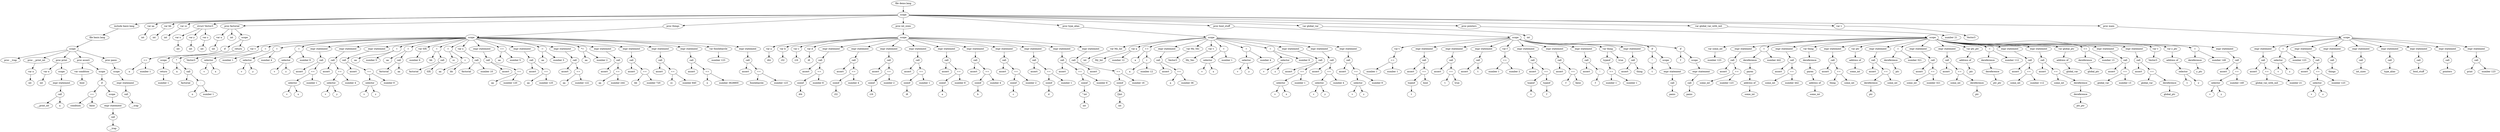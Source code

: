 digraph g {
    2 [label="file demo.lang"]
    3 [label="scope"]
    48 [label="include basic.lang"]
    4 [label="file basic.lang"]
    5 [label="scope"]
    6 [label="proc __trap"]
    8 [label="proc __print_int"]
    10 [label="var n"]
    12 [label="int"]
    13 [label="proc print"]
    15 [label="var n"]
    17 [label="int"]
    18 [label="scope"]
    24 [label="expr statement"]
    23 [label="call"]
    20 [label="__print_int"]
    22 [label="n"]
    25 [label="proc assert"]
    27 [label="var condition"]
    29 [label="bool"]
    30 [label="scope"]
    40 [label="if"]
    34 [label="=="]
    32 [label="condition"]
    33 [label="false"]
    35 [label="scope"]
    39 [label="expr statement"]
    38 [label="call"]
    37 [label="__trap"]
    41 [label="proc panic"]
    43 [label="scope"]
    47 [label="expr statement"]
    46 [label="call"]
    45 [label="__trap"]
    49 [label="var aa"]
    51 [label="int"]
    52 [label="var bb"]
    54 [label="int"]
    55 [label="var cc"]
    57 [label="int"]
    58 [label="struct Vector3"]
    59 [label="var x"]
    61 [label="int"]
    62 [label="var y"]
    64 [label="int"]
    65 [label="var z"]
    67 [label="int"]
    68 [label="proc factorial"]
    70 [label="var n"]
    72 [label="int"]
    74 [label="int"]
    75 [label="scope"]
    83 [label="if"]
    79 [label="=="]
    77 [label="n"]
    78 [label="number 1"]
    80 [label="scope"]
    81 [label="return"]
    82 [label="number 1"]
    84 [label="return"]
    94 [label="*"]
    86 [label="n"]
    93 [label="call"]
    88 [label="factorial"]
    92 [label="-"]
    90 [label="n"]
    91 [label="number 1"]
    95 [label="proc things"]
    97 [label="scope"]
    98 [label="var v"]
    100 [label="Vector3"]
    106 [label="="]
    104 [label="selector"]
    102 [label="v"]
    103 [label="x"]
    105 [label="number 1"]
    112 [label="="]
    110 [label="selector"]
    108 [label="v"]
    109 [label="y"]
    111 [label="number 4"]
    118 [label="="]
    116 [label="selector"]
    114 [label="v"]
    115 [label="z"]
    117 [label="number 9"]
    128 [label="expr statement"]
    127 [label="call"]
    120 [label="assert"]
    126 [label="=="]
    124 [label="selector"]
    122 [label="v"]
    123 [label="x"]
    125 [label="number 1"]
    138 [label="expr statement"]
    137 [label="call"]
    130 [label="assert"]
    136 [label="=="]
    134 [label="selector"]
    132 [label="v"]
    133 [label="y"]
    135 [label="number 4"]
    148 [label="expr statement"]
    147 [label="call"]
    140 [label="assert"]
    146 [label="=="]
    144 [label="selector"]
    142 [label="v"]
    143 [label="z"]
    145 [label="number 9"]
    152 [label="="]
    150 [label="aa"]
    151 [label="number 5"]
    160 [label="="]
    154 [label="aa"]
    159 [label="call"]
    156 [label="factorial"]
    158 [label="aa"]
    161 [label="var SIX"]
    162 [label="number 6"]
    170 [label="="]
    164 [label="bb"]
    169 [label="call"]
    166 [label="factorial"]
    168 [label="SIX"]
    178 [label="="]
    172 [label="cc"]
    177 [label="+"]
    174 [label="aa"]
    176 [label="bb"]
    179 [label="var x"]
    183 [label="call"]
    181 [label="factorial"]
    182 [label="number 10"]
    191 [label="expr statement"]
    190 [label="call"]
    185 [label="assert"]
    189 [label="=="]
    187 [label="aa"]
    188 [label="number 120"]
    195 [label="+="]
    193 [label="aa"]
    194 [label="number 5"]
    203 [label="expr statement"]
    202 [label="call"]
    197 [label="assert"]
    201 [label="=="]
    199 [label="aa"]
    200 [label="number 125"]
    207 [label="-="]
    205 [label="aa"]
    206 [label="number 3"]
    215 [label="expr statement"]
    214 [label="call"]
    209 [label="assert"]
    213 [label="=="]
    211 [label="aa"]
    212 [label="number 122"]
    219 [label="*="]
    217 [label="aa"]
    218 [label="number 2"]
    227 [label="expr statement"]
    226 [label="call"]
    221 [label="assert"]
    225 [label="=="]
    223 [label="aa"]
    224 [label="number 244"]
    235 [label="expr statement"]
    234 [label="call"]
    229 [label="assert"]
    233 [label="=="]
    231 [label="bb"]
    232 [label="number 720"]
    243 [label="expr statement"]
    242 [label="call"]
    237 [label="assert"]
    241 [label="=="]
    239 [label="cc"]
    240 [label="number 840"]
    251 [label="expr statement"]
    250 [label="call"]
    245 [label="assert"]
    249 [label="=="]
    247 [label="x"]
    248 [label="number 3628800"]
    252 [label="var foozlebarzle"]
    253 [label="number 123"]
    261 [label="expr statement"]
    260 [label="call"]
    255 [label="assert"]
    259 [label="=="]
    257 [label="foozlebarzle"]
    258 [label="number 123"]
    262 [label="proc int_sizes"]
    264 [label="scope"]
    265 [label="var a"]
    267 [label="i64"]
    268 [label="var b"]
    270 [label="i32"]
    271 [label="var c"]
    273 [label="i16"]
    274 [label="var d"]
    276 [label="i8"]
    285 [label="expr statement"]
    284 [label="call"]
    278 [label="assert"]
    283 [label="=="]
    279 [label="sizeof"]
    281 [label="i64"]
    282 [label="number 8"]
    294 [label="expr statement"]
    293 [label="call"]
    287 [label="assert"]
    292 [label="=="]
    288 [label="sizeof"]
    290 [label="i32"]
    291 [label="number 4"]
    303 [label="expr statement"]
    302 [label="call"]
    296 [label="assert"]
    301 [label="=="]
    297 [label="sizeof"]
    299 [label="i16"]
    300 [label="number 2"]
    312 [label="expr statement"]
    311 [label="call"]
    305 [label="assert"]
    310 [label="=="]
    306 [label="sizeof"]
    308 [label="i8"]
    309 [label="number 1"]
    321 [label="expr statement"]
    320 [label="call"]
    314 [label="assert"]
    319 [label="=="]
    315 [label="sizeof"]
    317 [label="a"]
    318 [label="number 8"]
    330 [label="expr statement"]
    329 [label="call"]
    323 [label="assert"]
    328 [label="=="]
    324 [label="sizeof"]
    326 [label="b"]
    327 [label="number 4"]
    339 [label="expr statement"]
    338 [label="call"]
    332 [label="assert"]
    337 [label="=="]
    333 [label="sizeof"]
    335 [label="c"]
    336 [label="number 2"]
    348 [label="expr statement"]
    347 [label="call"]
    341 [label="assert"]
    346 [label="=="]
    342 [label="sizeof"]
    344 [label="d"]
    345 [label="number 1"]
    358 [label="expr statement"]
    357 [label="call"]
    350 [label="assert"]
    356 [label="=="]
    351 [label="sizeof"]
    354 [label="^int"]
    353 [label="int"]
    355 [label="number 8"]
    368 [label="expr statement"]
    367 [label="call"]
    360 [label="assert"]
    366 [label="=="]
    361 [label="sizeof"]
    364 [label="[]int"]
    363 [label="int"]
    365 [label="number 16"]
    369 [label="proc type_alias"]
    371 [label="scope"]
    372 [label="var My_Int"]
    374 [label="int"]
    375 [label="var a"]
    377 [label="My_Int"]
    378 [label="number 12"]
    385 [label="+="]
    380 [label="a"]
    384 [label="+"]
    382 [label="a"]
    383 [label="number 12"]
    393 [label="expr statement"]
    392 [label="call"]
    387 [label="assert"]
    391 [label="=="]
    389 [label="a"]
    390 [label="number 36"]
    394 [label="var My_Vec"]
    396 [label="Vector3"]
    397 [label="var v"]
    399 [label="My_Vec"]
    405 [label="="]
    403 [label="selector"]
    401 [label="v"]
    402 [label="x"]
    404 [label="number 1"]
    411 [label="="]
    409 [label="selector"]
    407 [label="v"]
    408 [label="y"]
    410 [label="number 4"]
    417 [label="="]
    415 [label="selector"]
    413 [label="v"]
    414 [label="z"]
    416 [label="number 9"]
    427 [label="expr statement"]
    426 [label="call"]
    419 [label="assert"]
    425 [label="=="]
    423 [label="selector"]
    421 [label="v"]
    422 [label="x"]
    424 [label="number 1"]
    437 [label="expr statement"]
    436 [label="call"]
    429 [label="assert"]
    435 [label="=="]
    433 [label="selector"]
    431 [label="v"]
    432 [label="y"]
    434 [label="number 4"]
    447 [label="expr statement"]
    446 [label="call"]
    439 [label="assert"]
    445 [label="=="]
    443 [label="selector"]
    441 [label="v"]
    442 [label="z"]
    444 [label="number 9"]
    448 [label="proc bool_stuff"]
    450 [label="scope"]
    451 [label="var t"]
    454 [label="=="]
    452 [label="number 1"]
    453 [label="number 1"]
    464 [label="expr statement"]
    463 [label="call"]
    456 [label="assert"]
    462 [label="=="]
    457 [label="typeof"]
    459 [label="t"]
    461 [label="bool"]
    472 [label="expr statement"]
    471 [label="call"]
    466 [label="assert"]
    470 [label="=="]
    468 [label="t"]
    469 [label="true"]
    478 [label="expr statement"]
    477 [label="call"]
    474 [label="assert"]
    476 [label="t"]
    479 [label="var f"]
    482 [label="=="]
    480 [label="number 1"]
    481 [label="number 2"]
    493 [label="expr statement"]
    492 [label="call"]
    484 [label="assert"]
    491 [label="=="]
    485 [label="typeof"]
    487 [label="t"]
    488 [label="typeof"]
    490 [label="f"]
    501 [label="expr statement"]
    500 [label="call"]
    495 [label="assert"]
    499 [label="=="]
    497 [label="f"]
    498 [label="false"]
    508 [label="expr statement"]
    507 [label="call"]
    503 [label="assert"]
    504 [label="!"]
    506 [label="f"]
    509 [label="var thing"]
    510 [label="typeof"]
    513 [label="=="]
    511 [label="number 1"]
    512 [label="number 1"]
    514 [label="true"]
    520 [label="expr statement"]
    519 [label="call"]
    516 [label="assert"]
    518 [label="thing"]
    529 [label="if"]
    521 [label="!"]
    523 [label="t"]
    524 [label="scope"]
    528 [label="expr statement"]
    527 [label="call"]
    526 [label="panic"]
    537 [label="if"]
    531 [label="f"]
    532 [label="scope"]
    536 [label="expr statement"]
    535 [label="call"]
    534 [label="panic"]
    538 [label="var global_var"]
    540 [label="int"]
    541 [label="proc pointers"]
    543 [label="scope"]
    544 [label="var some_int"]
    545 [label="number 123"]
    553 [label="expr statement"]
    552 [label="call"]
    547 [label="assert"]
    551 [label="=="]
    549 [label="some_int"]
    550 [label="number 123"]
    560 [label="="]
    558 [label="dereference"]
    557 [label="paren"]
    554 [label="address of"]
    556 [label="some_int"]
    559 [label="number 442"]
    568 [label="expr statement"]
    567 [label="call"]
    562 [label="assert"]
    566 [label="=="]
    564 [label="some_int"]
    565 [label="number 442"]
    569 [label="var thing"]
    574 [label="dereference"]
    573 [label="paren"]
    570 [label="address of"]
    572 [label="some_int"]
    583 [label="expr statement"]
    582 [label="call"]
    576 [label="assert"]
    581 [label="=="]
    578 [label="thing"]
    580 [label="some_int"]
    584 [label="var ptr"]
    585 [label="address of"]
    587 [label="some_int"]
    597 [label="expr statement"]
    596 [label="call"]
    589 [label="assert"]
    595 [label="=="]
    592 [label="dereference"]
    591 [label="ptr"]
    594 [label="some_int"]
    602 [label="="]
    600 [label="dereference"]
    599 [label="ptr"]
    601 [label="number 321"]
    610 [label="expr statement"]
    609 [label="call"]
    604 [label="assert"]
    608 [label="=="]
    606 [label="some_int"]
    607 [label="number 321"]
    620 [label="expr statement"]
    619 [label="call"]
    612 [label="assert"]
    618 [label="=="]
    614 [label="some_int"]
    617 [label="dereference"]
    616 [label="ptr"]
    621 [label="var ptr_ptr"]
    622 [label="address of"]
    624 [label="ptr"]
    630 [label="="]
    628 [label="dereference"]
    627 [label="dereference"]
    626 [label="ptr_ptr"]
    629 [label="number 112"]
    638 [label="expr statement"]
    637 [label="call"]
    632 [label="assert"]
    636 [label="=="]
    634 [label="some_int"]
    635 [label="number 112"]
    649 [label="expr statement"]
    648 [label="call"]
    640 [label="assert"]
    647 [label="=="]
    642 [label="some_int"]
    646 [label="dereference"]
    645 [label="dereference"]
    644 [label="ptr_ptr"]
    650 [label="var global_ptr"]
    651 [label="address of"]
    653 [label="global_var"]
    658 [label="+="]
    656 [label="dereference"]
    655 [label="global_ptr"]
    657 [label="number 13"]
    666 [label="expr statement"]
    665 [label="call"]
    660 [label="assert"]
    664 [label="=="]
    662 [label="global_var"]
    663 [label="number 13"]
    676 [label="expr statement"]
    675 [label="call"]
    668 [label="assert"]
    674 [label="=="]
    670 [label="global_var"]
    673 [label="dereference"]
    672 [label="global_ptr"]
    677 [label="var v"]
    679 [label="Vector3"]
    680 [label="var y_ptr"]
    681 [label="address of"]
    685 [label="selector"]
    683 [label="v"]
    684 [label="y"]
    690 [label="="]
    688 [label="dereference"]
    687 [label="y_ptr"]
    689 [label="number 149"]
    700 [label="expr statement"]
    699 [label="call"]
    692 [label="assert"]
    698 [label="=="]
    696 [label="selector"]
    694 [label="v"]
    695 [label="y"]
    697 [label="number 149"]
    701 [label="var global_var_with_init"]
    702 [label="number 21"]
    703 [label="var v"]
    705 [label="Vector3"]
    706 [label="proc main"]
    708 [label="scope"]
    716 [label="expr statement"]
    715 [label="call"]
    710 [label="assert"]
    714 [label="=="]
    712 [label="global_var_with_init"]
    713 [label="number 21"]
    722 [label="="]
    720 [label="selector"]
    718 [label="v"]
    719 [label="z"]
    721 [label="number 123"]
    732 [label="expr statement"]
    731 [label="call"]
    724 [label="assert"]
    730 [label="=="]
    728 [label="selector"]
    726 [label="v"]
    727 [label="z"]
    729 [label="number 123"]
    736 [label="expr statement"]
    735 [label="call"]
    734 [label="things"]
    740 [label="expr statement"]
    739 [label="call"]
    738 [label="int_sizes"]
    744 [label="expr statement"]
    743 [label="call"]
    742 [label="type_alias"]
    748 [label="expr statement"]
    747 [label="call"]
    746 [label="bool_stuff"]
    752 [label="expr statement"]
    751 [label="call"]
    750 [label="pointers"]
    757 [label="expr statement"]
    756 [label="call"]
    754 [label="print"]
    755 [label="number 123"]
    2 -> 3
    3 -> 48
    48 -> 4
    4 -> 5
    5 -> 6
    5 -> 8
    8 -> 10
    10 -> 12
    5 -> 13
    13 -> 15
    15 -> 17
    13 -> 18
    18 -> 24
    24 -> 23
    23 -> 20
    23 -> 22
    5 -> 25
    25 -> 27
    27 -> 29
    25 -> 30
    30 -> 40
    40 -> 34
    34 -> 32
    34 -> 33
    40 -> 35
    35 -> 39
    39 -> 38
    38 -> 37
    5 -> 41
    41 -> 43
    43 -> 47
    47 -> 46
    46 -> 45
    3 -> 49
    49 -> 51
    3 -> 52
    52 -> 54
    3 -> 55
    55 -> 57
    3 -> 58
    58 -> 59
    59 -> 61
    58 -> 62
    62 -> 64
    58 -> 65
    65 -> 67
    3 -> 68
    68 -> 70
    70 -> 72
    68 -> 74
    68 -> 75
    75 -> 83
    83 -> 79
    79 -> 77
    79 -> 78
    83 -> 80
    80 -> 81
    81 -> 82
    75 -> 84
    84 -> 94
    94 -> 86
    94 -> 93
    93 -> 88
    93 -> 92
    92 -> 90
    92 -> 91
    3 -> 95
    95 -> 97
    97 -> 98
    98 -> 100
    97 -> 106
    106 -> 104
    104 -> 102
    104 -> 103
    106 -> 105
    97 -> 112
    112 -> 110
    110 -> 108
    110 -> 109
    112 -> 111
    97 -> 118
    118 -> 116
    116 -> 114
    116 -> 115
    118 -> 117
    97 -> 128
    128 -> 127
    127 -> 120
    127 -> 126
    126 -> 124
    124 -> 122
    124 -> 123
    126 -> 125
    97 -> 138
    138 -> 137
    137 -> 130
    137 -> 136
    136 -> 134
    134 -> 132
    134 -> 133
    136 -> 135
    97 -> 148
    148 -> 147
    147 -> 140
    147 -> 146
    146 -> 144
    144 -> 142
    144 -> 143
    146 -> 145
    97 -> 152
    152 -> 150
    152 -> 151
    97 -> 160
    160 -> 154
    160 -> 159
    159 -> 156
    159 -> 158
    97 -> 161
    161 -> 162
    97 -> 170
    170 -> 164
    170 -> 169
    169 -> 166
    169 -> 168
    97 -> 178
    178 -> 172
    178 -> 177
    177 -> 174
    177 -> 176
    97 -> 179
    179 -> 183
    183 -> 181
    183 -> 182
    97 -> 191
    191 -> 190
    190 -> 185
    190 -> 189
    189 -> 187
    189 -> 188
    97 -> 195
    195 -> 193
    195 -> 194
    97 -> 203
    203 -> 202
    202 -> 197
    202 -> 201
    201 -> 199
    201 -> 200
    97 -> 207
    207 -> 205
    207 -> 206
    97 -> 215
    215 -> 214
    214 -> 209
    214 -> 213
    213 -> 211
    213 -> 212
    97 -> 219
    219 -> 217
    219 -> 218
    97 -> 227
    227 -> 226
    226 -> 221
    226 -> 225
    225 -> 223
    225 -> 224
    97 -> 235
    235 -> 234
    234 -> 229
    234 -> 233
    233 -> 231
    233 -> 232
    97 -> 243
    243 -> 242
    242 -> 237
    242 -> 241
    241 -> 239
    241 -> 240
    97 -> 251
    251 -> 250
    250 -> 245
    250 -> 249
    249 -> 247
    249 -> 248
    97 -> 252
    252 -> 253
    97 -> 261
    261 -> 260
    260 -> 255
    260 -> 259
    259 -> 257
    259 -> 258
    3 -> 262
    262 -> 264
    264 -> 265
    265 -> 267
    264 -> 268
    268 -> 270
    264 -> 271
    271 -> 273
    264 -> 274
    274 -> 276
    264 -> 285
    285 -> 284
    284 -> 278
    284 -> 283
    283 -> 279
    279 -> 281
    283 -> 282
    264 -> 294
    294 -> 293
    293 -> 287
    293 -> 292
    292 -> 288
    288 -> 290
    292 -> 291
    264 -> 303
    303 -> 302
    302 -> 296
    302 -> 301
    301 -> 297
    297 -> 299
    301 -> 300
    264 -> 312
    312 -> 311
    311 -> 305
    311 -> 310
    310 -> 306
    306 -> 308
    310 -> 309
    264 -> 321
    321 -> 320
    320 -> 314
    320 -> 319
    319 -> 315
    315 -> 317
    319 -> 318
    264 -> 330
    330 -> 329
    329 -> 323
    329 -> 328
    328 -> 324
    324 -> 326
    328 -> 327
    264 -> 339
    339 -> 338
    338 -> 332
    338 -> 337
    337 -> 333
    333 -> 335
    337 -> 336
    264 -> 348
    348 -> 347
    347 -> 341
    347 -> 346
    346 -> 342
    342 -> 344
    346 -> 345
    264 -> 358
    358 -> 357
    357 -> 350
    357 -> 356
    356 -> 351
    351 -> 354
    354 -> 353
    356 -> 355
    264 -> 368
    368 -> 367
    367 -> 360
    367 -> 366
    366 -> 361
    361 -> 364
    364 -> 363
    366 -> 365
    3 -> 369
    369 -> 371
    371 -> 372
    372 -> 374
    371 -> 375
    375 -> 377
    375 -> 378
    371 -> 385
    385 -> 380
    385 -> 384
    384 -> 382
    384 -> 383
    371 -> 393
    393 -> 392
    392 -> 387
    392 -> 391
    391 -> 389
    391 -> 390
    371 -> 394
    394 -> 396
    371 -> 397
    397 -> 399
    371 -> 405
    405 -> 403
    403 -> 401
    403 -> 402
    405 -> 404
    371 -> 411
    411 -> 409
    409 -> 407
    409 -> 408
    411 -> 410
    371 -> 417
    417 -> 415
    415 -> 413
    415 -> 414
    417 -> 416
    371 -> 427
    427 -> 426
    426 -> 419
    426 -> 425
    425 -> 423
    423 -> 421
    423 -> 422
    425 -> 424
    371 -> 437
    437 -> 436
    436 -> 429
    436 -> 435
    435 -> 433
    433 -> 431
    433 -> 432
    435 -> 434
    371 -> 447
    447 -> 446
    446 -> 439
    446 -> 445
    445 -> 443
    443 -> 441
    443 -> 442
    445 -> 444
    3 -> 448
    448 -> 450
    450 -> 451
    451 -> 454
    454 -> 452
    454 -> 453
    450 -> 464
    464 -> 463
    463 -> 456
    463 -> 462
    462 -> 457
    457 -> 459
    462 -> 461
    450 -> 472
    472 -> 471
    471 -> 466
    471 -> 470
    470 -> 468
    470 -> 469
    450 -> 478
    478 -> 477
    477 -> 474
    477 -> 476
    450 -> 479
    479 -> 482
    482 -> 480
    482 -> 481
    450 -> 493
    493 -> 492
    492 -> 484
    492 -> 491
    491 -> 485
    485 -> 487
    491 -> 488
    488 -> 490
    450 -> 501
    501 -> 500
    500 -> 495
    500 -> 499
    499 -> 497
    499 -> 498
    450 -> 508
    508 -> 507
    507 -> 503
    507 -> 504
    504 -> 506
    450 -> 509
    509 -> 510
    510 -> 513
    513 -> 511
    513 -> 512
    509 -> 514
    450 -> 520
    520 -> 519
    519 -> 516
    519 -> 518
    450 -> 529
    529 -> 521
    521 -> 523
    529 -> 524
    524 -> 528
    528 -> 527
    527 -> 526
    450 -> 537
    537 -> 531
    537 -> 532
    532 -> 536
    536 -> 535
    535 -> 534
    3 -> 538
    538 -> 540
    3 -> 541
    541 -> 543
    543 -> 544
    544 -> 545
    543 -> 553
    553 -> 552
    552 -> 547
    552 -> 551
    551 -> 549
    551 -> 550
    543 -> 560
    560 -> 558
    558 -> 557
    557 -> 554
    554 -> 556
    560 -> 559
    543 -> 568
    568 -> 567
    567 -> 562
    567 -> 566
    566 -> 564
    566 -> 565
    543 -> 569
    569 -> 574
    574 -> 573
    573 -> 570
    570 -> 572
    543 -> 583
    583 -> 582
    582 -> 576
    582 -> 581
    581 -> 578
    581 -> 580
    543 -> 584
    584 -> 585
    585 -> 587
    543 -> 597
    597 -> 596
    596 -> 589
    596 -> 595
    595 -> 592
    592 -> 591
    595 -> 594
    543 -> 602
    602 -> 600
    600 -> 599
    602 -> 601
    543 -> 610
    610 -> 609
    609 -> 604
    609 -> 608
    608 -> 606
    608 -> 607
    543 -> 620
    620 -> 619
    619 -> 612
    619 -> 618
    618 -> 614
    618 -> 617
    617 -> 616
    543 -> 621
    621 -> 622
    622 -> 624
    543 -> 630
    630 -> 628
    628 -> 627
    627 -> 626
    630 -> 629
    543 -> 638
    638 -> 637
    637 -> 632
    637 -> 636
    636 -> 634
    636 -> 635
    543 -> 649
    649 -> 648
    648 -> 640
    648 -> 647
    647 -> 642
    647 -> 646
    646 -> 645
    645 -> 644
    543 -> 650
    650 -> 651
    651 -> 653
    543 -> 658
    658 -> 656
    656 -> 655
    658 -> 657
    543 -> 666
    666 -> 665
    665 -> 660
    665 -> 664
    664 -> 662
    664 -> 663
    543 -> 676
    676 -> 675
    675 -> 668
    675 -> 674
    674 -> 670
    674 -> 673
    673 -> 672
    543 -> 677
    677 -> 679
    543 -> 680
    680 -> 681
    681 -> 685
    685 -> 683
    685 -> 684
    543 -> 690
    690 -> 688
    688 -> 687
    690 -> 689
    543 -> 700
    700 -> 699
    699 -> 692
    699 -> 698
    698 -> 696
    696 -> 694
    696 -> 695
    698 -> 697
    3 -> 701
    701 -> 702
    3 -> 703
    703 -> 705
    3 -> 706
    706 -> 708
    708 -> 716
    716 -> 715
    715 -> 710
    715 -> 714
    714 -> 712
    714 -> 713
    708 -> 722
    722 -> 720
    720 -> 718
    720 -> 719
    722 -> 721
    708 -> 732
    732 -> 731
    731 -> 724
    731 -> 730
    730 -> 728
    728 -> 726
    728 -> 727
    730 -> 729
    708 -> 736
    736 -> 735
    735 -> 734
    708 -> 740
    740 -> 739
    739 -> 738
    708 -> 744
    744 -> 743
    743 -> 742
    708 -> 748
    748 -> 747
    747 -> 746
    708 -> 752
    752 -> 751
    751 -> 750
    708 -> 757
    757 -> 756
    756 -> 754
    756 -> 755
}